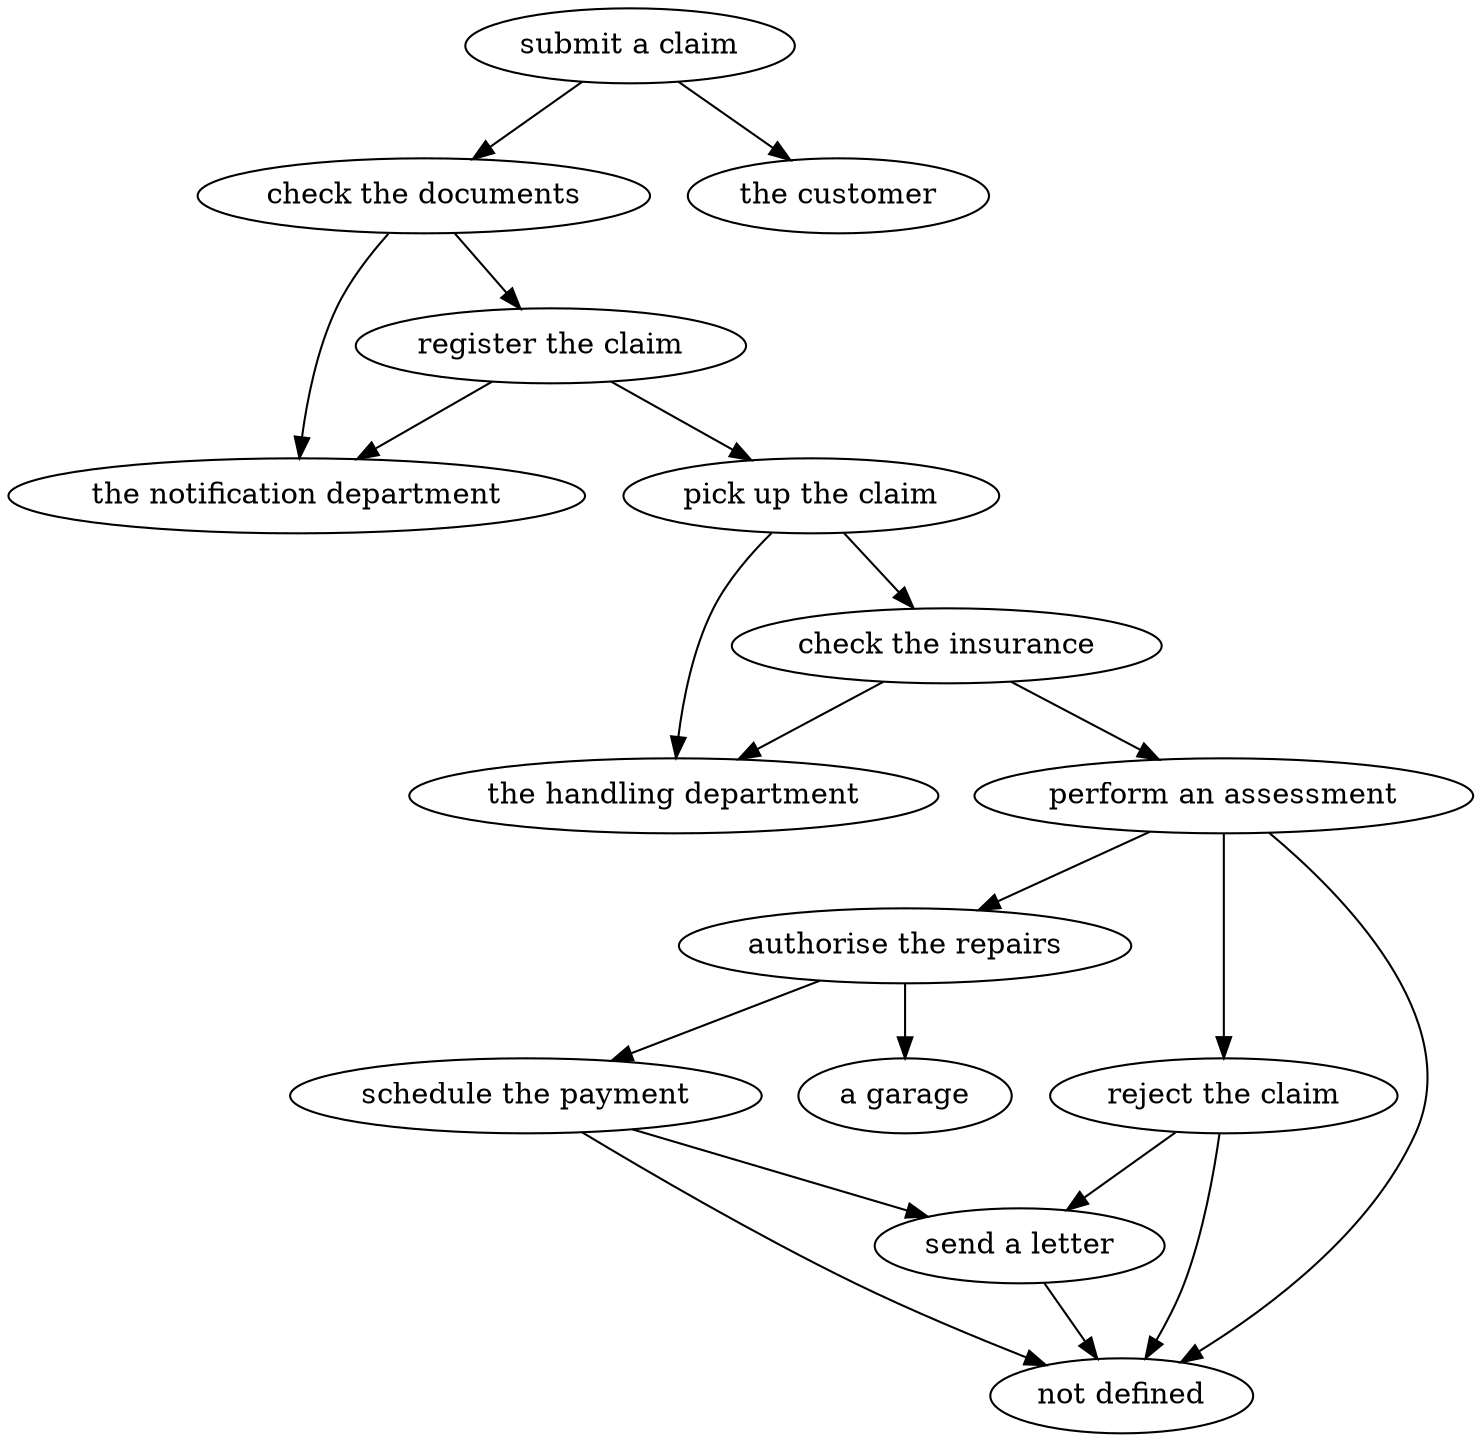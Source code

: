 strict digraph "doc-3.8" {
	graph [name="doc-3.8"];
	"submit a claim"	[attrs="{'type': 'Activity', 'label': 'submit a claim'}"];
	"check the documents"	[attrs="{'type': 'Activity', 'label': 'check the documents'}"];
	"submit a claim" -> "check the documents"	[attrs="{'type': 'flow', 'label': 'flow'}"];
	"the customer"	[attrs="{'type': 'Actor', 'label': 'the customer'}"];
	"submit a claim" -> "the customer"	[attrs="{'type': 'actor performer', 'label': 'actor performer'}"];
	"register the claim"	[attrs="{'type': 'Activity', 'label': 'register the claim'}"];
	"check the documents" -> "register the claim"	[attrs="{'type': 'flow', 'label': 'flow'}"];
	"the notification department"	[attrs="{'type': 'Actor', 'label': 'the notification department'}"];
	"check the documents" -> "the notification department"	[attrs="{'type': 'actor performer', 'label': 'actor performer'}"];
	"pick up the claim"	[attrs="{'type': 'Activity', 'label': 'pick up the claim'}"];
	"register the claim" -> "pick up the claim"	[attrs="{'type': 'flow', 'label': 'flow'}"];
	"register the claim" -> "the notification department"	[attrs="{'type': 'actor performer', 'label': 'actor performer'}"];
	"check the insurance"	[attrs="{'type': 'Activity', 'label': 'check the insurance'}"];
	"pick up the claim" -> "check the insurance"	[attrs="{'type': 'flow', 'label': 'flow'}"];
	"the handling department"	[attrs="{'type': 'Actor', 'label': 'the handling department'}"];
	"pick up the claim" -> "the handling department"	[attrs="{'type': 'actor performer', 'label': 'actor performer'}"];
	"perform an assessment"	[attrs="{'type': 'Activity', 'label': 'perform an assessment'}"];
	"check the insurance" -> "perform an assessment"	[attrs="{'type': 'flow', 'label': 'flow'}"];
	"check the insurance" -> "the handling department"	[attrs="{'type': 'actor performer', 'label': 'actor performer'}"];
	"authorise the repairs"	[attrs="{'type': 'Activity', 'label': 'authorise the repairs'}"];
	"perform an assessment" -> "authorise the repairs"	[attrs="{'type': 'flow', 'label': 'flow'}"];
	"reject the claim"	[attrs="{'type': 'Activity', 'label': 'reject the claim'}"];
	"perform an assessment" -> "reject the claim"	[attrs="{'type': 'flow', 'label': 'flow'}"];
	"not defined"	[attrs="{'type': 'Actor', 'label': 'not defined'}"];
	"perform an assessment" -> "not defined"	[attrs="{'type': 'actor performer', 'label': 'actor performer'}"];
	"schedule the payment"	[attrs="{'type': 'Activity', 'label': 'schedule the payment'}"];
	"authorise the repairs" -> "schedule the payment"	[attrs="{'type': 'flow', 'label': 'flow'}"];
	"a garage"	[attrs="{'type': 'Actor', 'label': 'a garage'}"];
	"authorise the repairs" -> "a garage"	[attrs="{'type': 'actor performer', 'label': 'actor performer'}"];
	"send a letter"	[attrs="{'type': 'Activity', 'label': 'send a letter'}"];
	"schedule the payment" -> "send a letter"	[attrs="{'type': 'flow', 'label': 'flow'}"];
	"schedule the payment" -> "not defined"	[attrs="{'type': 'actor performer', 'label': 'actor performer'}"];
	"reject the claim" -> "send a letter"	[attrs="{'type': 'flow', 'label': 'flow'}"];
	"reject the claim" -> "not defined"	[attrs="{'type': 'actor performer', 'label': 'actor performer'}"];
	"send a letter" -> "not defined"	[attrs="{'type': 'actor performer', 'label': 'actor performer'}"];
}
